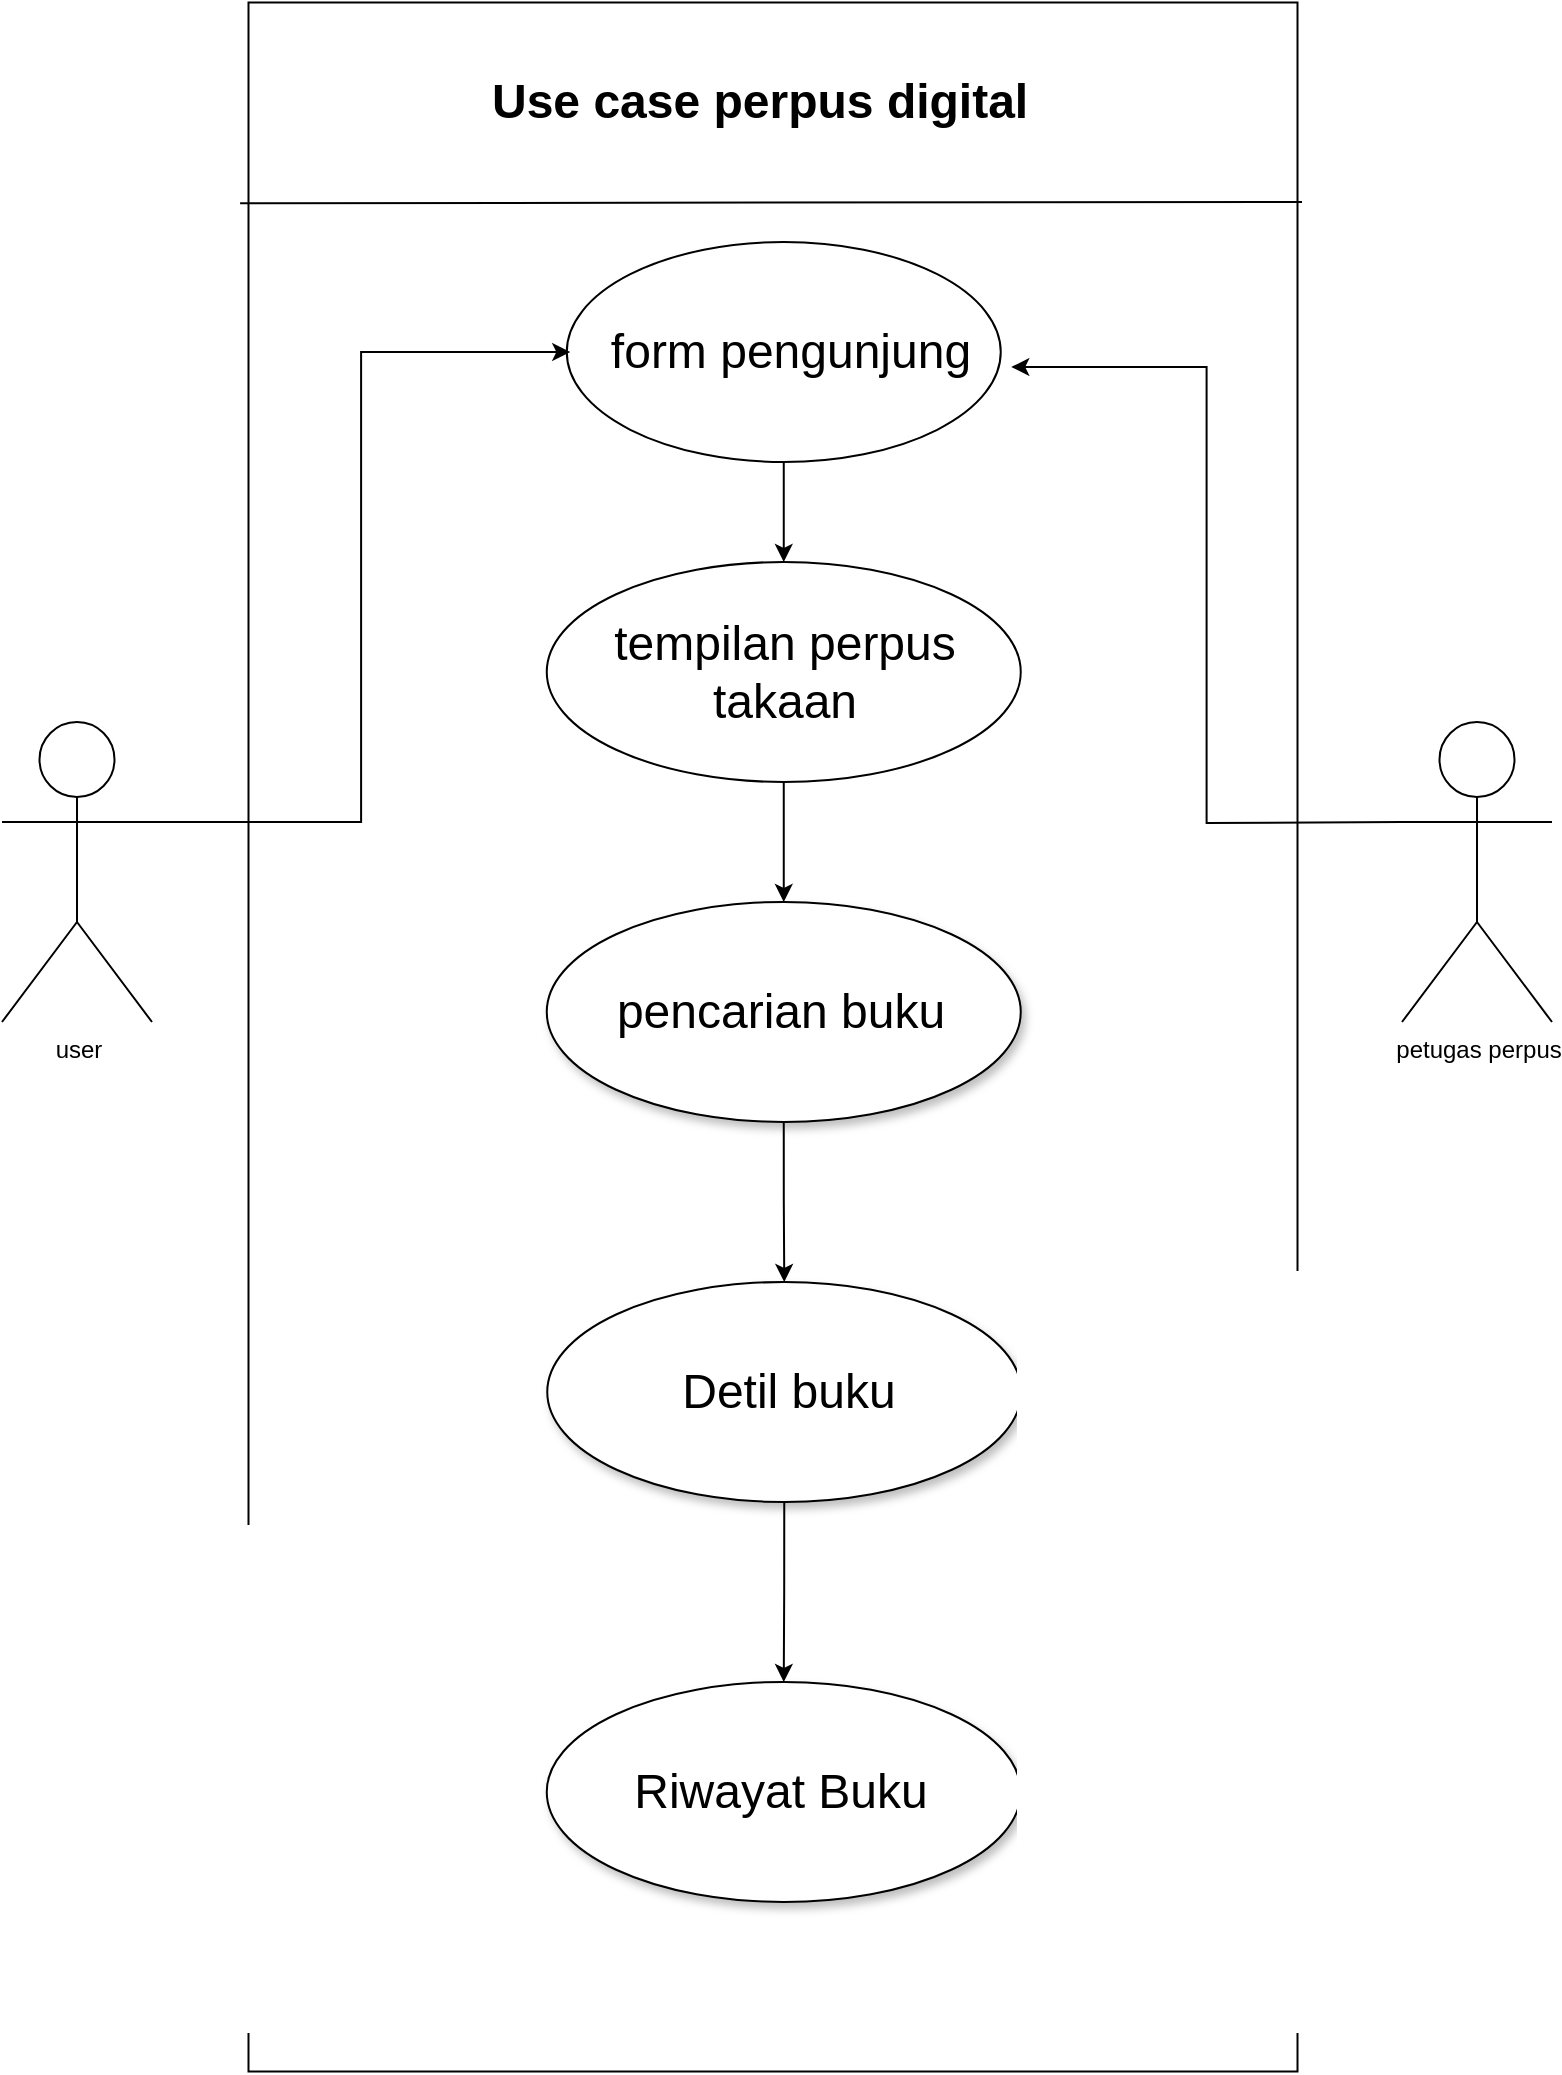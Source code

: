 <mxfile version="23.1.2" type="github">
  <diagram name="Page-1" id="aRs0KEkiYY97rro_R4DV">
    <mxGraphModel dx="2013" dy="991" grid="1" gridSize="10" guides="1" tooltips="1" connect="1" arrows="1" fold="1" page="1" pageScale="1" pageWidth="850" pageHeight="1100" math="0" shadow="0">
      <root>
        <mxCell id="0" />
        <mxCell id="1" parent="0" />
        <mxCell id="a0-7P9eU65IwxBjQ8Ryn-2" value="" style="rounded=0;whiteSpace=wrap;html=1;rotation=90;" parent="1" vertex="1">
          <mxGeometry x="-91.75" y="315.25" width="1034.5" height="524.5" as="geometry" />
        </mxCell>
        <mxCell id="a0-7P9eU65IwxBjQ8Ryn-5" value="" style="endArrow=none;html=1;rounded=0;exitX=0.097;exitY=1.008;exitDx=0;exitDy=0;exitPerimeter=0;" parent="1" source="a0-7P9eU65IwxBjQ8Ryn-2" edge="1">
          <mxGeometry width="50" height="50" relative="1" as="geometry">
            <mxPoint x="180" y="290" as="sourcePoint" />
            <mxPoint x="690" y="160" as="targetPoint" />
          </mxGeometry>
        </mxCell>
        <mxCell id="a0-7P9eU65IwxBjQ8Ryn-6" value="&lt;h1&gt;Use case perpus digital&lt;/h1&gt;" style="text;html=1;strokeColor=none;fillColor=none;spacing=5;spacingTop=-20;whiteSpace=wrap;overflow=hidden;rounded=0;" parent="1" vertex="1">
          <mxGeometry x="280" y="90" width="290" height="40" as="geometry" />
        </mxCell>
        <mxCell id="a0-7P9eU65IwxBjQ8Ryn-20" style="edgeStyle=orthogonalEdgeStyle;rounded=0;orthogonalLoop=1;jettySize=auto;html=1;exitX=0.5;exitY=1;exitDx=0;exitDy=0;" parent="1" source="a0-7P9eU65IwxBjQ8Ryn-7" target="a0-7P9eU65IwxBjQ8Ryn-11" edge="1">
          <mxGeometry relative="1" as="geometry" />
        </mxCell>
        <mxCell id="a0-7P9eU65IwxBjQ8Ryn-7" value="" style="ellipse;whiteSpace=wrap;html=1;" parent="1" vertex="1">
          <mxGeometry x="322.38" y="180" width="217" height="110" as="geometry" />
        </mxCell>
        <mxCell id="a0-7P9eU65IwxBjQ8Ryn-24" style="edgeStyle=orthogonalEdgeStyle;rounded=0;orthogonalLoop=1;jettySize=auto;html=1;exitX=1;exitY=0.333;exitDx=0;exitDy=0;exitPerimeter=0;entryX=0;entryY=0.5;entryDx=0;entryDy=0;" parent="1" source="a0-7P9eU65IwxBjQ8Ryn-9" target="a0-7P9eU65IwxBjQ8Ryn-13" edge="1">
          <mxGeometry relative="1" as="geometry" />
        </mxCell>
        <mxCell id="a0-7P9eU65IwxBjQ8Ryn-9" value="user" style="shape=umlActor;verticalLabelPosition=bottom;verticalAlign=top;html=1;outlineConnect=0;" parent="1" vertex="1">
          <mxGeometry x="40" y="420" width="75" height="150" as="geometry" />
        </mxCell>
        <mxCell id="a0-7P9eU65IwxBjQ8Ryn-21" style="edgeStyle=orthogonalEdgeStyle;rounded=0;orthogonalLoop=1;jettySize=auto;html=1;exitX=0.5;exitY=1;exitDx=0;exitDy=0;" parent="1" source="a0-7P9eU65IwxBjQ8Ryn-11" target="a0-7P9eU65IwxBjQ8Ryn-17" edge="1">
          <mxGeometry relative="1" as="geometry" />
        </mxCell>
        <mxCell id="a0-7P9eU65IwxBjQ8Ryn-11" value="" style="ellipse;whiteSpace=wrap;html=1;" parent="1" vertex="1">
          <mxGeometry x="312.38" y="340" width="237" height="110" as="geometry" />
        </mxCell>
        <mxCell id="a0-7P9eU65IwxBjQ8Ryn-12" value="&lt;font style=&quot;font-size: 24px;&quot;&gt;tempilan perpus takaan&lt;/font&gt;" style="text;html=1;strokeColor=none;fillColor=none;align=center;verticalAlign=middle;whiteSpace=wrap;rounded=0;" parent="1" vertex="1">
          <mxGeometry x="320.63" y="380" width="220.5" height="30" as="geometry" />
        </mxCell>
        <mxCell id="a0-7P9eU65IwxBjQ8Ryn-13" value="&lt;span style=&quot;font-size: 24px;&quot;&gt;form pengunjung&lt;/span&gt;" style="text;html=1;strokeColor=none;fillColor=none;align=center;verticalAlign=middle;whiteSpace=wrap;rounded=0;" parent="1" vertex="1">
          <mxGeometry x="324.13" y="220" width="220.5" height="30" as="geometry" />
        </mxCell>
        <mxCell id="a0-7P9eU65IwxBjQ8Ryn-22" style="edgeStyle=orthogonalEdgeStyle;rounded=0;orthogonalLoop=1;jettySize=auto;html=1;exitX=0.5;exitY=1;exitDx=0;exitDy=0;" parent="1" source="a0-7P9eU65IwxBjQ8Ryn-17" target="a0-7P9eU65IwxBjQ8Ryn-18" edge="1">
          <mxGeometry relative="1" as="geometry" />
        </mxCell>
        <mxCell id="a0-7P9eU65IwxBjQ8Ryn-17" value="" style="ellipse;whiteSpace=wrap;html=1;shadow=1;" parent="1" vertex="1">
          <mxGeometry x="312.38" y="510" width="237" height="110" as="geometry" />
        </mxCell>
        <mxCell id="a0-7P9eU65IwxBjQ8Ryn-14" value="&lt;span style=&quot;font-size: 24px;&quot;&gt;pencarian buku&lt;/span&gt;" style="text;html=1;strokeColor=none;fillColor=none;align=center;verticalAlign=middle;whiteSpace=wrap;rounded=0;" parent="1" vertex="1">
          <mxGeometry x="318.63" y="550" width="220.5" height="30" as="geometry" />
        </mxCell>
        <mxCell id="a0-7P9eU65IwxBjQ8Ryn-23" style="edgeStyle=orthogonalEdgeStyle;rounded=0;orthogonalLoop=1;jettySize=auto;html=1;exitX=0.5;exitY=1;exitDx=0;exitDy=0;entryX=0.5;entryY=0;entryDx=0;entryDy=0;" parent="1" source="a0-7P9eU65IwxBjQ8Ryn-18" target="a0-7P9eU65IwxBjQ8Ryn-19" edge="1">
          <mxGeometry relative="1" as="geometry" />
        </mxCell>
        <mxCell id="a0-7P9eU65IwxBjQ8Ryn-18" value="" style="ellipse;whiteSpace=wrap;html=1;shadow=1;" parent="1" vertex="1">
          <mxGeometry x="312.63" y="700" width="237" height="110" as="geometry" />
        </mxCell>
        <mxCell id="a0-7P9eU65IwxBjQ8Ryn-15" value="&lt;span style=&quot;font-size: 24px;&quot;&gt;Detil buku&lt;/span&gt;" style="text;html=1;strokeColor=none;fillColor=none;align=center;verticalAlign=middle;whiteSpace=wrap;rounded=0;" parent="1" vertex="1">
          <mxGeometry x="322.88" y="740" width="220.5" height="30" as="geometry" />
        </mxCell>
        <mxCell id="a0-7P9eU65IwxBjQ8Ryn-19" value="" style="ellipse;whiteSpace=wrap;html=1;shadow=1;" parent="1" vertex="1">
          <mxGeometry x="312.38" y="900" width="237" height="110" as="geometry" />
        </mxCell>
        <mxCell id="a0-7P9eU65IwxBjQ8Ryn-16" value="&lt;span style=&quot;font-size: 24px;&quot;&gt;Riwayat Buku&lt;/span&gt;" style="text;html=1;strokeColor=none;fillColor=none;align=center;verticalAlign=middle;whiteSpace=wrap;rounded=0;" parent="1" vertex="1">
          <mxGeometry x="319.13" y="940" width="220.5" height="30" as="geometry" />
        </mxCell>
        <mxCell id="a0-7P9eU65IwxBjQ8Ryn-27" style="edgeStyle=orthogonalEdgeStyle;rounded=0;orthogonalLoop=1;jettySize=auto;html=1;exitX=0;exitY=0.333;exitDx=0;exitDy=0;exitPerimeter=0;entryX=1;entryY=0.75;entryDx=0;entryDy=0;" parent="1" target="a0-7P9eU65IwxBjQ8Ryn-13" edge="1">
          <mxGeometry relative="1" as="geometry">
            <mxPoint x="740" y="470" as="sourcePoint" />
          </mxGeometry>
        </mxCell>
        <mxCell id="G6GWrjz_j0X4Iaeb6Lsm-2" value="petugas perpus&lt;br&gt;" style="shape=umlActor;verticalLabelPosition=bottom;verticalAlign=top;html=1;outlineConnect=0;" vertex="1" parent="1">
          <mxGeometry x="740" y="420" width="75" height="150" as="geometry" />
        </mxCell>
      </root>
    </mxGraphModel>
  </diagram>
</mxfile>
